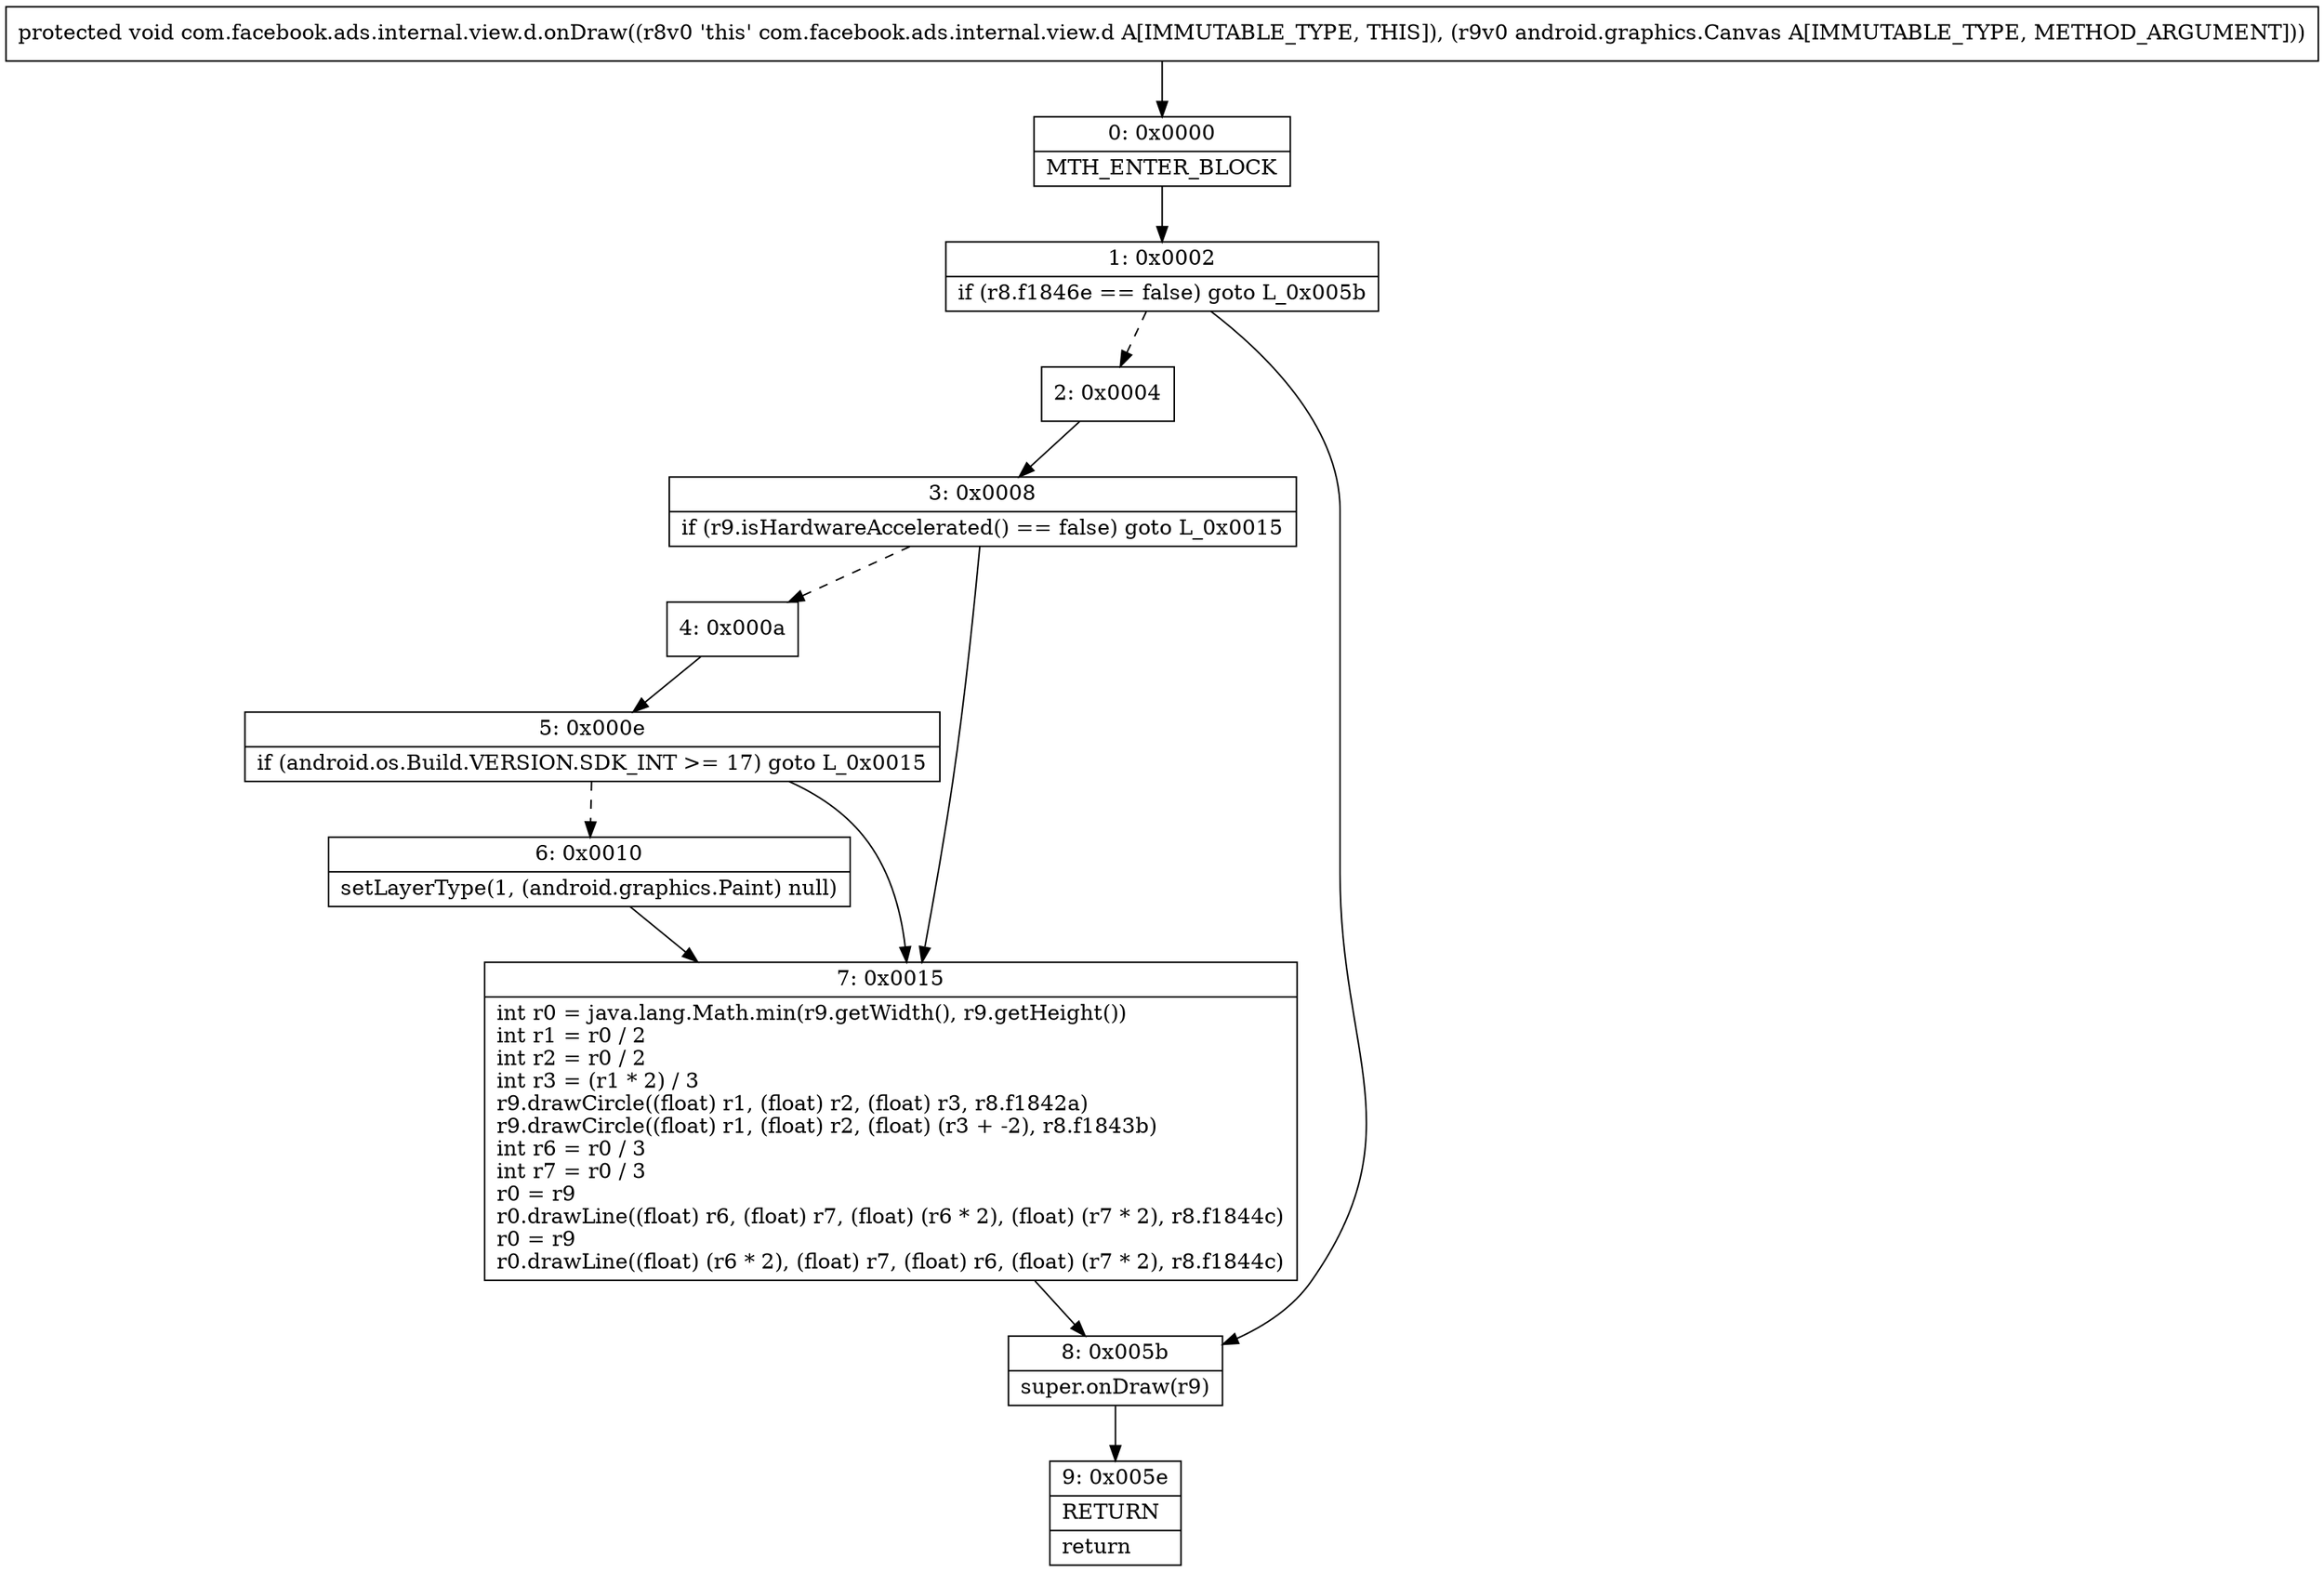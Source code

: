digraph "CFG forcom.facebook.ads.internal.view.d.onDraw(Landroid\/graphics\/Canvas;)V" {
Node_0 [shape=record,label="{0\:\ 0x0000|MTH_ENTER_BLOCK\l}"];
Node_1 [shape=record,label="{1\:\ 0x0002|if (r8.f1846e == false) goto L_0x005b\l}"];
Node_2 [shape=record,label="{2\:\ 0x0004}"];
Node_3 [shape=record,label="{3\:\ 0x0008|if (r9.isHardwareAccelerated() == false) goto L_0x0015\l}"];
Node_4 [shape=record,label="{4\:\ 0x000a}"];
Node_5 [shape=record,label="{5\:\ 0x000e|if (android.os.Build.VERSION.SDK_INT \>= 17) goto L_0x0015\l}"];
Node_6 [shape=record,label="{6\:\ 0x0010|setLayerType(1, (android.graphics.Paint) null)\l}"];
Node_7 [shape=record,label="{7\:\ 0x0015|int r0 = java.lang.Math.min(r9.getWidth(), r9.getHeight())\lint r1 = r0 \/ 2\lint r2 = r0 \/ 2\lint r3 = (r1 * 2) \/ 3\lr9.drawCircle((float) r1, (float) r2, (float) r3, r8.f1842a)\lr9.drawCircle((float) r1, (float) r2, (float) (r3 + \-2), r8.f1843b)\lint r6 = r0 \/ 3\lint r7 = r0 \/ 3\lr0 = r9\lr0.drawLine((float) r6, (float) r7, (float) (r6 * 2), (float) (r7 * 2), r8.f1844c)\lr0 = r9\lr0.drawLine((float) (r6 * 2), (float) r7, (float) r6, (float) (r7 * 2), r8.f1844c)\l}"];
Node_8 [shape=record,label="{8\:\ 0x005b|super.onDraw(r9)\l}"];
Node_9 [shape=record,label="{9\:\ 0x005e|RETURN\l|return\l}"];
MethodNode[shape=record,label="{protected void com.facebook.ads.internal.view.d.onDraw((r8v0 'this' com.facebook.ads.internal.view.d A[IMMUTABLE_TYPE, THIS]), (r9v0 android.graphics.Canvas A[IMMUTABLE_TYPE, METHOD_ARGUMENT])) }"];
MethodNode -> Node_0;
Node_0 -> Node_1;
Node_1 -> Node_2[style=dashed];
Node_1 -> Node_8;
Node_2 -> Node_3;
Node_3 -> Node_4[style=dashed];
Node_3 -> Node_7;
Node_4 -> Node_5;
Node_5 -> Node_6[style=dashed];
Node_5 -> Node_7;
Node_6 -> Node_7;
Node_7 -> Node_8;
Node_8 -> Node_9;
}

